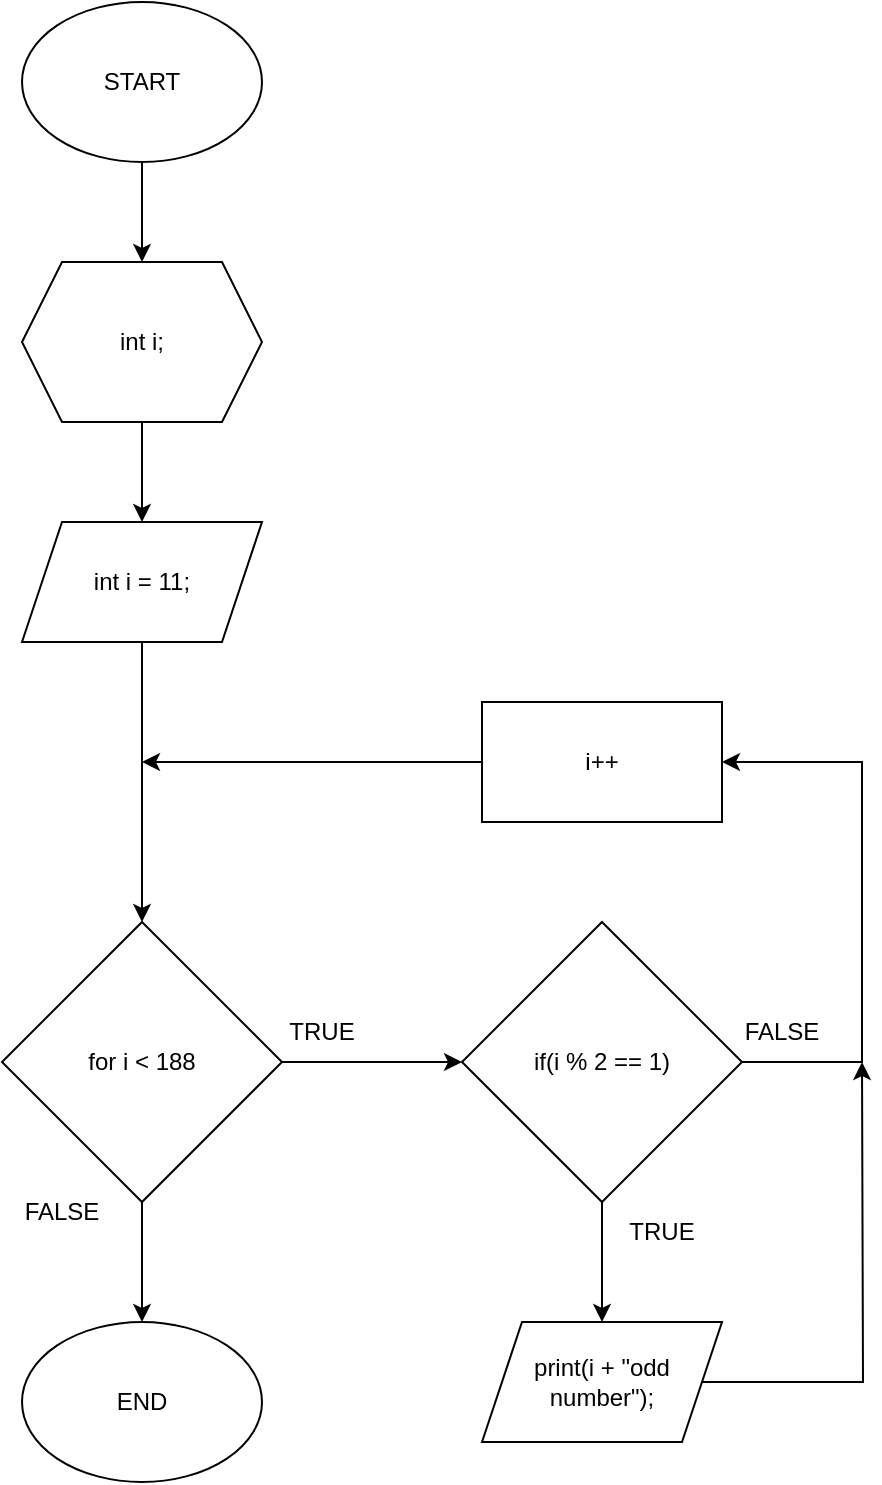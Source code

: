 <mxfile version="20.4.1" type="device"><diagram id="lnm4ke3Xj9MvnbfUdeHk" name="Halaman-1"><mxGraphModel dx="1488" dy="1982" grid="1" gridSize="10" guides="1" tooltips="1" connect="1" arrows="1" fold="1" page="1" pageScale="1" pageWidth="827" pageHeight="1169" math="0" shadow="0"><root><mxCell id="0"/><mxCell id="1" parent="0"/><mxCell id="fHho8712qmBxnGCOFLkK-4" value="" style="edgeStyle=orthogonalEdgeStyle;rounded=0;orthogonalLoop=1;jettySize=auto;html=1;exitX=0.5;exitY=1;exitDx=0;exitDy=0;" parent="1" source="HGu1ShNi9lauUEhwBvw9-2" target="fHho8712qmBxnGCOFLkK-3" edge="1"><mxGeometry relative="1" as="geometry"><mxPoint x="269" y="180" as="sourcePoint"/></mxGeometry></mxCell><mxCell id="fHho8712qmBxnGCOFLkK-6" value="" style="edgeStyle=orthogonalEdgeStyle;rounded=0;orthogonalLoop=1;jettySize=auto;html=1;" parent="1" source="fHho8712qmBxnGCOFLkK-3" target="fHho8712qmBxnGCOFLkK-5" edge="1"><mxGeometry relative="1" as="geometry"/></mxCell><mxCell id="fHho8712qmBxnGCOFLkK-8" value="" style="edgeStyle=orthogonalEdgeStyle;rounded=0;orthogonalLoop=1;jettySize=auto;html=1;" parent="1" source="fHho8712qmBxnGCOFLkK-3" target="fHho8712qmBxnGCOFLkK-7" edge="1"><mxGeometry relative="1" as="geometry"/></mxCell><mxCell id="fHho8712qmBxnGCOFLkK-3" value="for i &amp;lt; 188" style="rhombus;whiteSpace=wrap;html=1;" parent="1" vertex="1"><mxGeometry x="199" y="310" width="140" height="140" as="geometry"/></mxCell><mxCell id="fHho8712qmBxnGCOFLkK-20" style="edgeStyle=orthogonalEdgeStyle;rounded=0;orthogonalLoop=1;jettySize=auto;html=1;entryX=0.5;entryY=0;entryDx=0;entryDy=0;" parent="1" source="fHho8712qmBxnGCOFLkK-5" edge="1"><mxGeometry relative="1" as="geometry"><mxPoint x="499" y="510" as="targetPoint"/></mxGeometry></mxCell><mxCell id="fHho8712qmBxnGCOFLkK-21" style="edgeStyle=orthogonalEdgeStyle;rounded=0;orthogonalLoop=1;jettySize=auto;html=1;entryX=1;entryY=0.5;entryDx=0;entryDy=0;" parent="1" source="fHho8712qmBxnGCOFLkK-5" target="fHho8712qmBxnGCOFLkK-9" edge="1"><mxGeometry relative="1" as="geometry"><Array as="points"><mxPoint x="629" y="380"/><mxPoint x="629" y="230"/></Array></mxGeometry></mxCell><mxCell id="fHho8712qmBxnGCOFLkK-5" value="if(i % 2 == 1)" style="rhombus;whiteSpace=wrap;html=1;" parent="1" vertex="1"><mxGeometry x="429" y="310" width="140" height="140" as="geometry"/></mxCell><mxCell id="fHho8712qmBxnGCOFLkK-7" value="END" style="ellipse;whiteSpace=wrap;html=1;" parent="1" vertex="1"><mxGeometry x="209" y="510" width="120" height="80" as="geometry"/></mxCell><mxCell id="fHho8712qmBxnGCOFLkK-11" style="edgeStyle=orthogonalEdgeStyle;rounded=0;orthogonalLoop=1;jettySize=auto;html=1;" parent="1" source="fHho8712qmBxnGCOFLkK-9" edge="1"><mxGeometry relative="1" as="geometry"><mxPoint x="269" y="230" as="targetPoint"/></mxGeometry></mxCell><mxCell id="fHho8712qmBxnGCOFLkK-9" value="i++" style="rounded=0;whiteSpace=wrap;html=1;" parent="1" vertex="1"><mxGeometry x="439" y="200" width="120" height="60" as="geometry"/></mxCell><mxCell id="fHho8712qmBxnGCOFLkK-13" value="TRUE" style="text;html=1;strokeColor=none;fillColor=none;align=center;verticalAlign=middle;whiteSpace=wrap;rounded=0;" parent="1" vertex="1"><mxGeometry x="329" y="350" width="60" height="30" as="geometry"/></mxCell><mxCell id="fHho8712qmBxnGCOFLkK-15" value="FALSE" style="text;html=1;strokeColor=none;fillColor=none;align=center;verticalAlign=middle;whiteSpace=wrap;rounded=0;" parent="1" vertex="1"><mxGeometry x="199" y="440" width="60" height="30" as="geometry"/></mxCell><mxCell id="fHho8712qmBxnGCOFLkK-16" value="FALSE" style="text;html=1;strokeColor=none;fillColor=none;align=center;verticalAlign=middle;whiteSpace=wrap;rounded=0;" parent="1" vertex="1"><mxGeometry x="559" y="350" width="60" height="30" as="geometry"/></mxCell><mxCell id="fHho8712qmBxnGCOFLkK-18" value="TRUE" style="text;html=1;strokeColor=none;fillColor=none;align=center;verticalAlign=middle;whiteSpace=wrap;rounded=0;" parent="1" vertex="1"><mxGeometry x="499" y="450" width="60" height="30" as="geometry"/></mxCell><mxCell id="fHho8712qmBxnGCOFLkK-22" style="edgeStyle=orthogonalEdgeStyle;rounded=0;orthogonalLoop=1;jettySize=auto;html=1;exitX=1;exitY=0.5;exitDx=0;exitDy=0;" parent="1" source="fHho8712qmBxnGCOFLkK-24" edge="1"><mxGeometry relative="1" as="geometry"><mxPoint x="629" y="380" as="targetPoint"/><mxPoint x="559" y="540" as="sourcePoint"/></mxGeometry></mxCell><mxCell id="fHho8712qmBxnGCOFLkK-24" value="print(i + &quot;odd number&quot;);" style="shape=parallelogram;perimeter=parallelogramPerimeter;whiteSpace=wrap;html=1;fixedSize=1;" parent="1" vertex="1"><mxGeometry x="439" y="510" width="120" height="60" as="geometry"/></mxCell><mxCell id="HGu1ShNi9lauUEhwBvw9-2" value="int i = 11;" style="shape=parallelogram;perimeter=parallelogramPerimeter;whiteSpace=wrap;html=1;fixedSize=1;" vertex="1" parent="1"><mxGeometry x="209" y="110" width="120" height="60" as="geometry"/></mxCell><mxCell id="HGu1ShNi9lauUEhwBvw9-4" value="" style="edgeStyle=orthogonalEdgeStyle;rounded=0;orthogonalLoop=1;jettySize=auto;html=1;" edge="1" parent="1" source="HGu1ShNi9lauUEhwBvw9-3" target="HGu1ShNi9lauUEhwBvw9-2"><mxGeometry relative="1" as="geometry"/></mxCell><mxCell id="HGu1ShNi9lauUEhwBvw9-3" value="int i;" style="shape=hexagon;perimeter=hexagonPerimeter2;whiteSpace=wrap;html=1;fixedSize=1;" vertex="1" parent="1"><mxGeometry x="209" y="-20" width="120" height="80" as="geometry"/></mxCell><mxCell id="HGu1ShNi9lauUEhwBvw9-6" value="" style="edgeStyle=orthogonalEdgeStyle;rounded=0;orthogonalLoop=1;jettySize=auto;html=1;" edge="1" parent="1" source="HGu1ShNi9lauUEhwBvw9-5" target="HGu1ShNi9lauUEhwBvw9-3"><mxGeometry relative="1" as="geometry"/></mxCell><mxCell id="HGu1ShNi9lauUEhwBvw9-5" value="START" style="ellipse;whiteSpace=wrap;html=1;" vertex="1" parent="1"><mxGeometry x="209" y="-150" width="120" height="80" as="geometry"/></mxCell></root></mxGraphModel></diagram></mxfile>